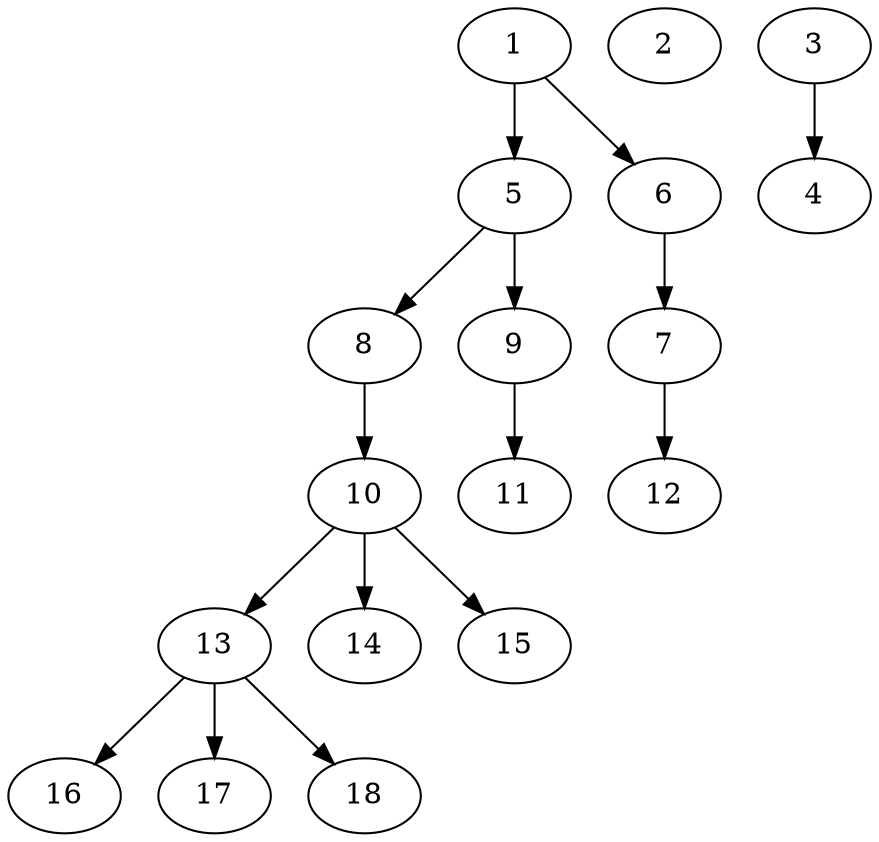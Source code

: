 // DAG (tier=1-easy, mode=compute, n=18, ccr=0.288, fat=0.390, density=0.230, regular=0.652, jump=0.060, mindata=262144, maxdata=2097152)
// DAG automatically generated by daggen at Sun Aug 24 16:33:32 2025
// /home/ermia/Project/Environments/daggen/bin/daggen --dot --ccr 0.288 --fat 0.390 --regular 0.652 --density 0.230 --jump 0.060 --mindata 262144 --maxdata 2097152 -n 18 
digraph G {
  1 [size="82085347218834", alpha="0.12", expect_size="41042673609417"]
  1 -> 5 [size ="2410013523968"]
  1 -> 6 [size ="2410013523968"]
  2 [size="5964246075849048064", alpha="0.01", expect_size="2982123037924524032"]
  3 [size="819857657069305856", alpha="0.09", expect_size="409928828534652928"]
  3 -> 4 [size ="7007809568768"]
  4 [size="682959929606144000", alpha="0.02", expect_size="341479964803072000"]
  5 [size="59832347599380", alpha="0.14", expect_size="29916173799690"]
  5 -> 8 [size ="3318877257728"]
  5 -> 9 [size ="3318877257728"]
  6 [size="10331197433075712", alpha="0.03", expect_size="5165598716537856"]
  6 -> 7 [size ="5503765708800"]
  7 [size="28306323716050980", alpha="0.09", expect_size="14153161858025490"]
  7 -> 12 [size ="13894630244352"]
  8 [size="517875652480606", alpha="0.12", expect_size="258937826240303"]
  8 -> 10 [size ="8813281280000"]
  9 [size="10929295919746676", alpha="0.04", expect_size="5464647959873338"]
  9 -> 11 [size ="7131021443072"]
  10 [size="30790102480861500", alpha="0.20", expect_size="15395051240430750"]
  10 -> 13 [size ="15492760731648"]
  10 -> 14 [size ="15492760731648"]
  10 -> 15 [size ="15492760731648"]
  11 [size="523388368633987072", alpha="0.13", expect_size="261694184316993536"]
  12 [size="34979835032755", alpha="0.05", expect_size="17489917516377"]
  13 [size="3307416204607488000", alpha="0.20", expect_size="1653708102303744000"]
  13 -> 16 [size ="17758892851200"]
  13 -> 17 [size ="17758892851200"]
  13 -> 18 [size ="17758892851200"]
  14 [size="37091187139557", alpha="0.16", expect_size="18545593569778"]
  15 [size="12751885153247096", alpha="0.04", expect_size="6375942576623548"]
  16 [size="702096119674996", alpha="0.08", expect_size="351048059837498"]
  17 [size="87920633173728336", alpha="0.12", expect_size="43960316586864168"]
  18 [size="42862094536314800", alpha="0.20", expect_size="21431047268157400"]
}